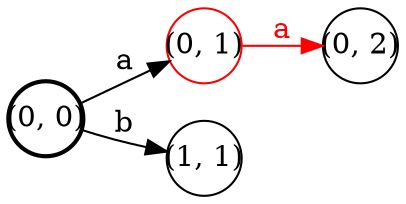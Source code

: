 digraph FST {
  margin = 0;
  rankdir = LR;
  label = "";
  center = 1;
  ranksep = "0.4";
  nodesep = "0.25";
  0 [label = "(0, 0)", shape = circle, penwidth = 2.0, fontsize = 14, height = 0.5, fixedsize = true];
  0 -> 1 [label = "a", fontsize = 14];
  0 -> 2 [label = "b", fontsize = 14];
  1 [label = "(0, 1)", shape = circle, penwidth = 1.0, fontsize = 14, color = red, height = 0.5, fixedsize = true];
  1 -> 3 [label = "a", fontsize = 14, color = red, fontcolor = red];
  2 [label = "(1, 1)", shape = circle, penwidth = 1.0, fontsize = 14, height = 0.5, fixedsize = true];
  3 [label = "(0, 2)", shape = circle, penwidth = 1.0, fontsize = 14, height = 0.5, fixedsize = true];
}
